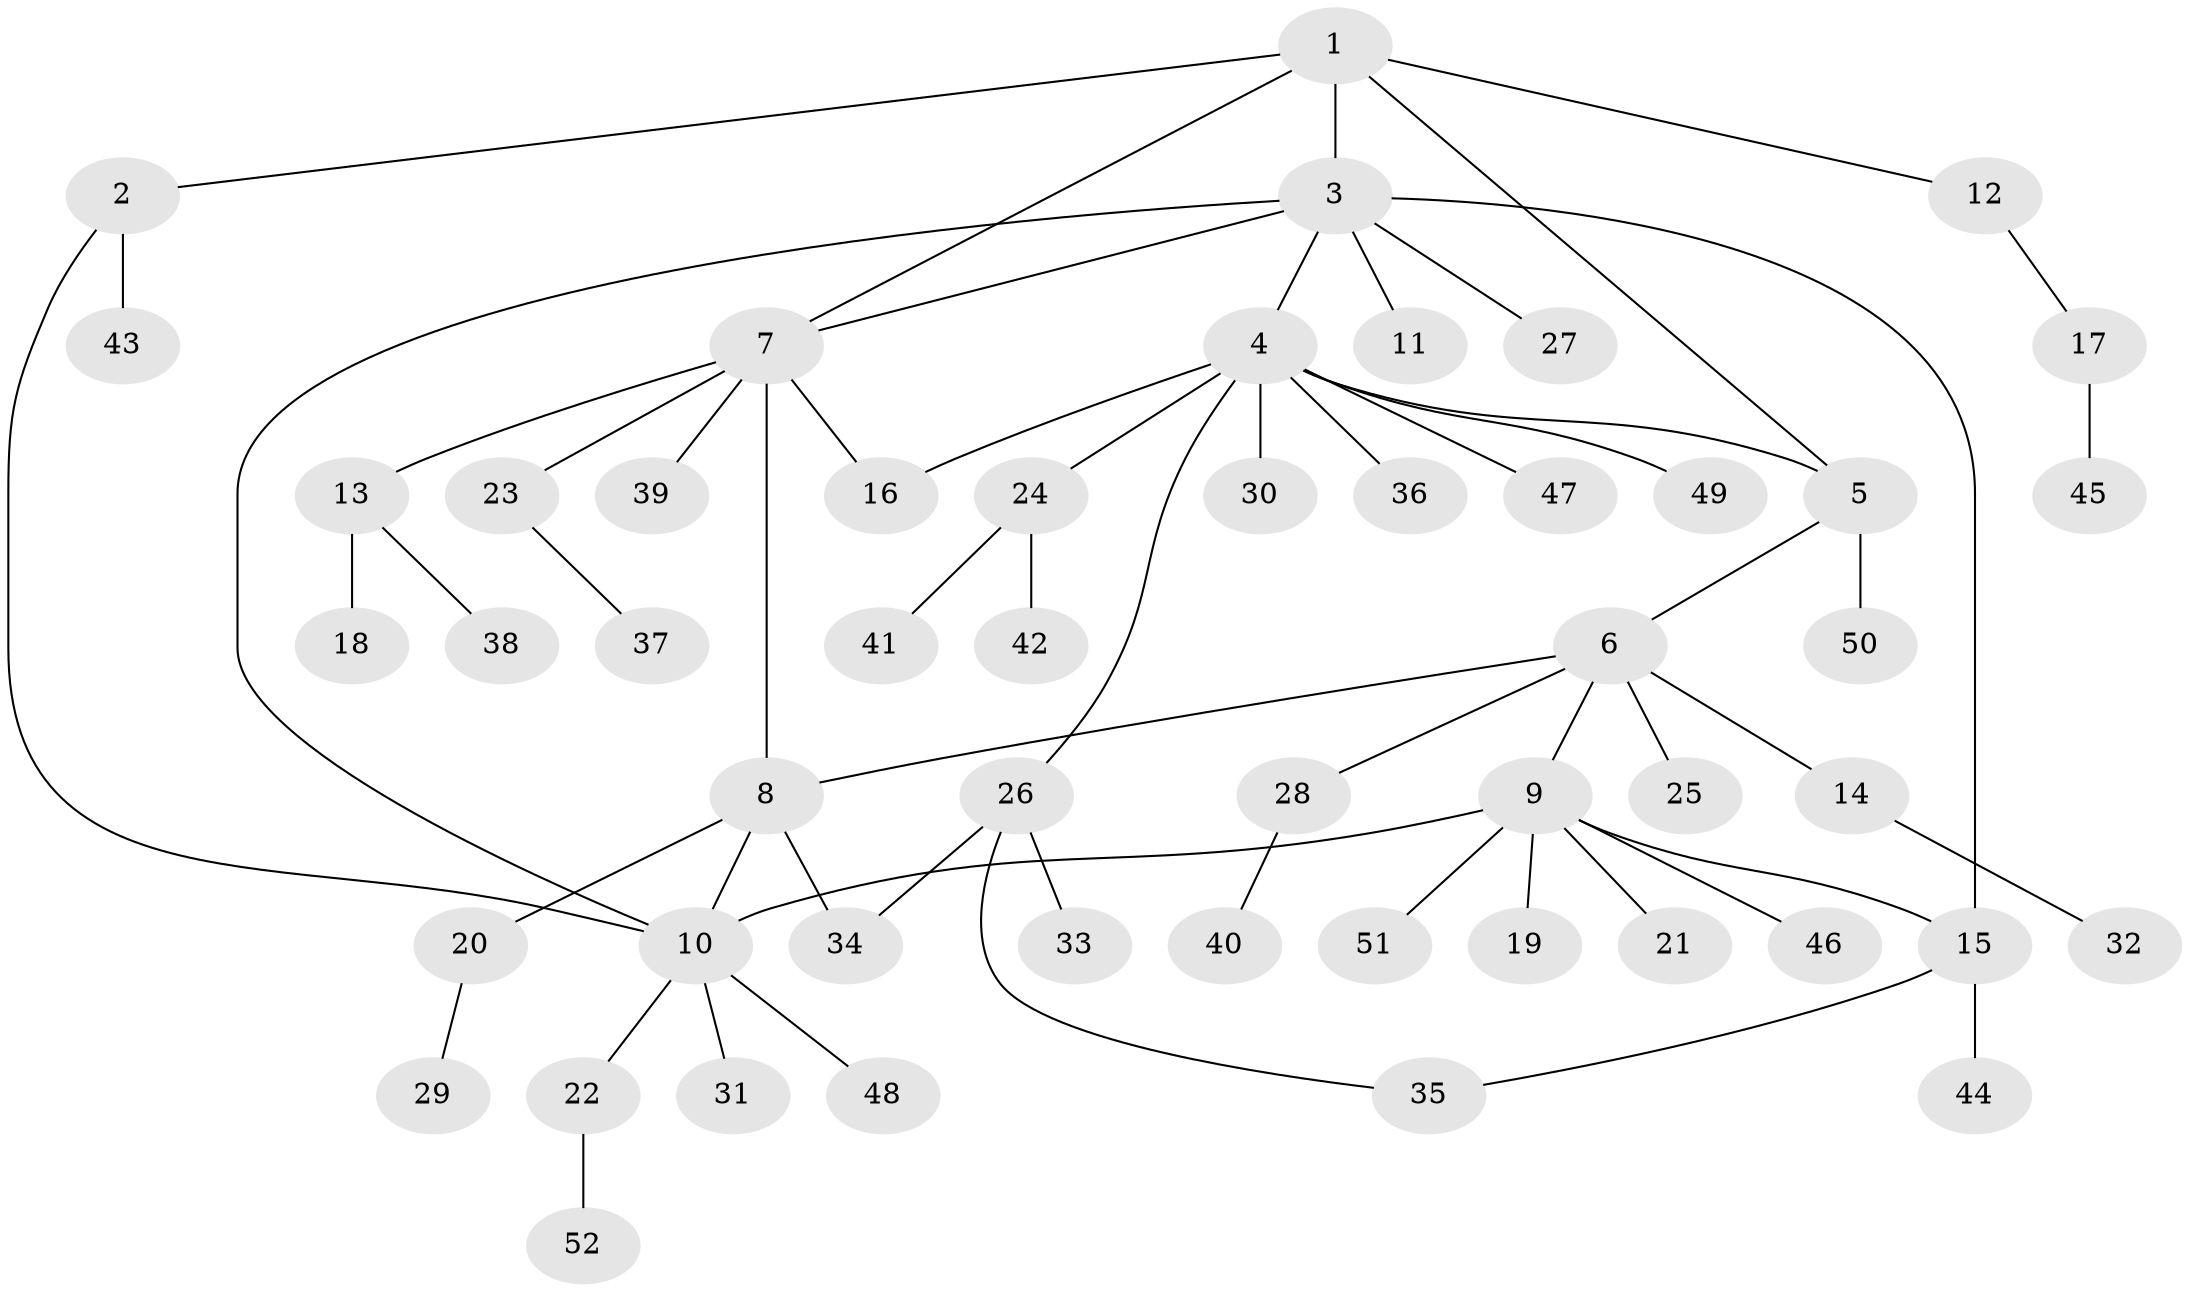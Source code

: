 // Generated by graph-tools (version 1.1) at 2025/50/03/09/25 03:50:33]
// undirected, 52 vertices, 61 edges
graph export_dot {
graph [start="1"]
  node [color=gray90,style=filled];
  1;
  2;
  3;
  4;
  5;
  6;
  7;
  8;
  9;
  10;
  11;
  12;
  13;
  14;
  15;
  16;
  17;
  18;
  19;
  20;
  21;
  22;
  23;
  24;
  25;
  26;
  27;
  28;
  29;
  30;
  31;
  32;
  33;
  34;
  35;
  36;
  37;
  38;
  39;
  40;
  41;
  42;
  43;
  44;
  45;
  46;
  47;
  48;
  49;
  50;
  51;
  52;
  1 -- 2;
  1 -- 3;
  1 -- 5;
  1 -- 7;
  1 -- 12;
  2 -- 10;
  2 -- 43;
  3 -- 4;
  3 -- 7;
  3 -- 10;
  3 -- 11;
  3 -- 15;
  3 -- 27;
  4 -- 5;
  4 -- 16;
  4 -- 24;
  4 -- 26;
  4 -- 30;
  4 -- 36;
  4 -- 47;
  4 -- 49;
  5 -- 6;
  5 -- 50;
  6 -- 8;
  6 -- 9;
  6 -- 14;
  6 -- 25;
  6 -- 28;
  7 -- 8;
  7 -- 13;
  7 -- 16;
  7 -- 23;
  7 -- 39;
  8 -- 10;
  8 -- 20;
  8 -- 34;
  9 -- 10;
  9 -- 15;
  9 -- 19;
  9 -- 21;
  9 -- 46;
  9 -- 51;
  10 -- 22;
  10 -- 31;
  10 -- 48;
  12 -- 17;
  13 -- 18;
  13 -- 38;
  14 -- 32;
  15 -- 35;
  15 -- 44;
  17 -- 45;
  20 -- 29;
  22 -- 52;
  23 -- 37;
  24 -- 41;
  24 -- 42;
  26 -- 33;
  26 -- 34;
  26 -- 35;
  28 -- 40;
}

